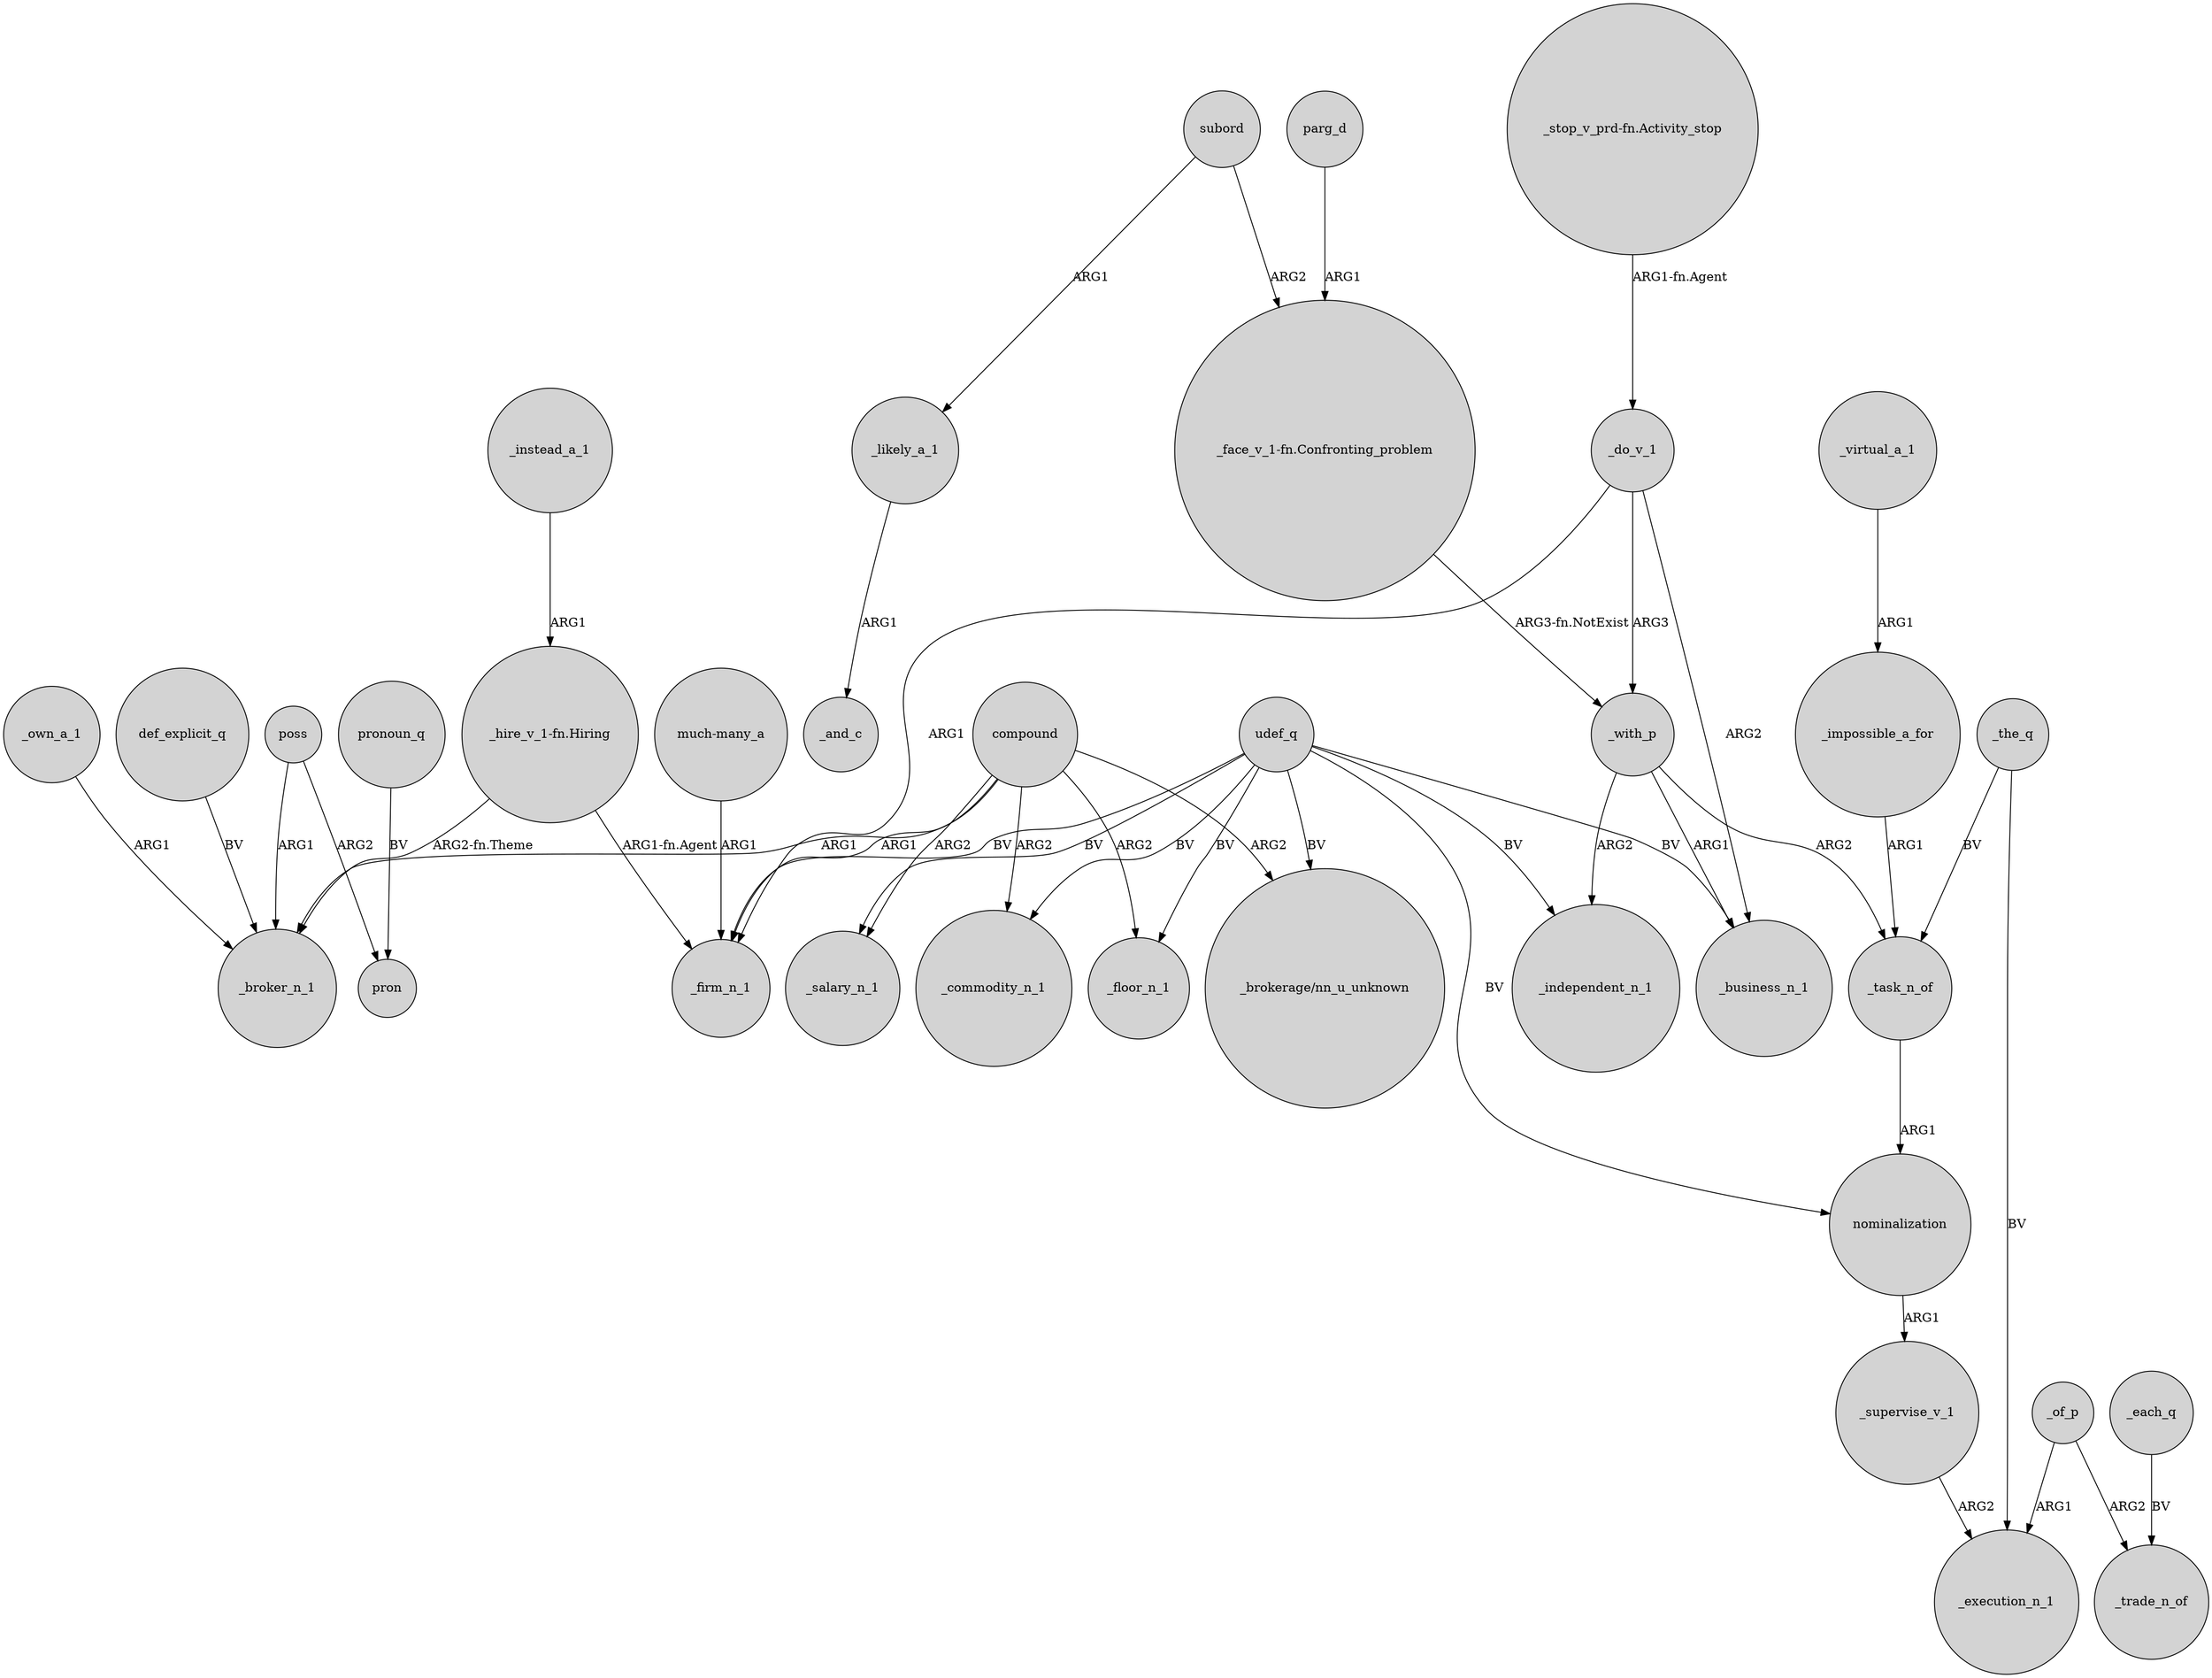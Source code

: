 digraph {
	node [shape=circle style=filled]
	poss -> _broker_n_1 [label=ARG1]
	_instead_a_1 -> "_hire_v_1-fn.Hiring" [label=ARG1]
	_likely_a_1 -> _and_c [label=ARG1]
	compound -> _salary_n_1 [label=ARG2]
	poss -> pron [label=ARG2]
	_each_q -> _trade_n_of [label=BV]
	_impossible_a_for -> _task_n_of [label=ARG1]
	udef_q -> _commodity_n_1 [label=BV]
	compound -> _floor_n_1 [label=ARG2]
	udef_q -> _firm_n_1 [label=BV]
	compound -> _commodity_n_1 [label=ARG2]
	_do_v_1 -> _firm_n_1 [label=ARG1]
	_own_a_1 -> _broker_n_1 [label=ARG1]
	compound -> "_brokerage/nn_u_unknown" [label=ARG2]
	_the_q -> _task_n_of [label=BV]
	_virtual_a_1 -> _impossible_a_for [label=ARG1]
	"_hire_v_1-fn.Hiring" -> _broker_n_1 [label="ARG2-fn.Theme"]
	_do_v_1 -> _with_p [label=ARG3]
	parg_d -> "_face_v_1-fn.Confronting_problem" [label=ARG1]
	"_hire_v_1-fn.Hiring" -> _firm_n_1 [label="ARG1-fn.Agent"]
	udef_q -> "_brokerage/nn_u_unknown" [label=BV]
	pronoun_q -> pron [label=BV]
	compound -> _broker_n_1 [label=ARG1]
	_task_n_of -> nominalization [label=ARG1]
	subord -> _likely_a_1 [label=ARG1]
	subord -> "_face_v_1-fn.Confronting_problem" [label=ARG2]
	compound -> _firm_n_1 [label=ARG1]
	udef_q -> nominalization [label=BV]
	_supervise_v_1 -> _execution_n_1 [label=ARG2]
	udef_q -> _floor_n_1 [label=BV]
	_do_v_1 -> _business_n_1 [label=ARG2]
	nominalization -> _supervise_v_1 [label=ARG1]
	udef_q -> _business_n_1 [label=BV]
	"_face_v_1-fn.Confronting_problem" -> _with_p [label="ARG3-fn.NotExist"]
	_with_p -> _business_n_1 [label=ARG1]
	"_stop_v_prd-fn.Activity_stop" -> _do_v_1 [label="ARG1-fn.Agent"]
	udef_q -> _independent_n_1 [label=BV]
	def_explicit_q -> _broker_n_1 [label=BV]
	_with_p -> _independent_n_1 [label=ARG2]
	_of_p -> _execution_n_1 [label=ARG1]
	_of_p -> _trade_n_of [label=ARG2]
	"much-many_a" -> _firm_n_1 [label=ARG1]
	udef_q -> _salary_n_1 [label=BV]
	_with_p -> _task_n_of [label=ARG2]
	_the_q -> _execution_n_1 [label=BV]
}
